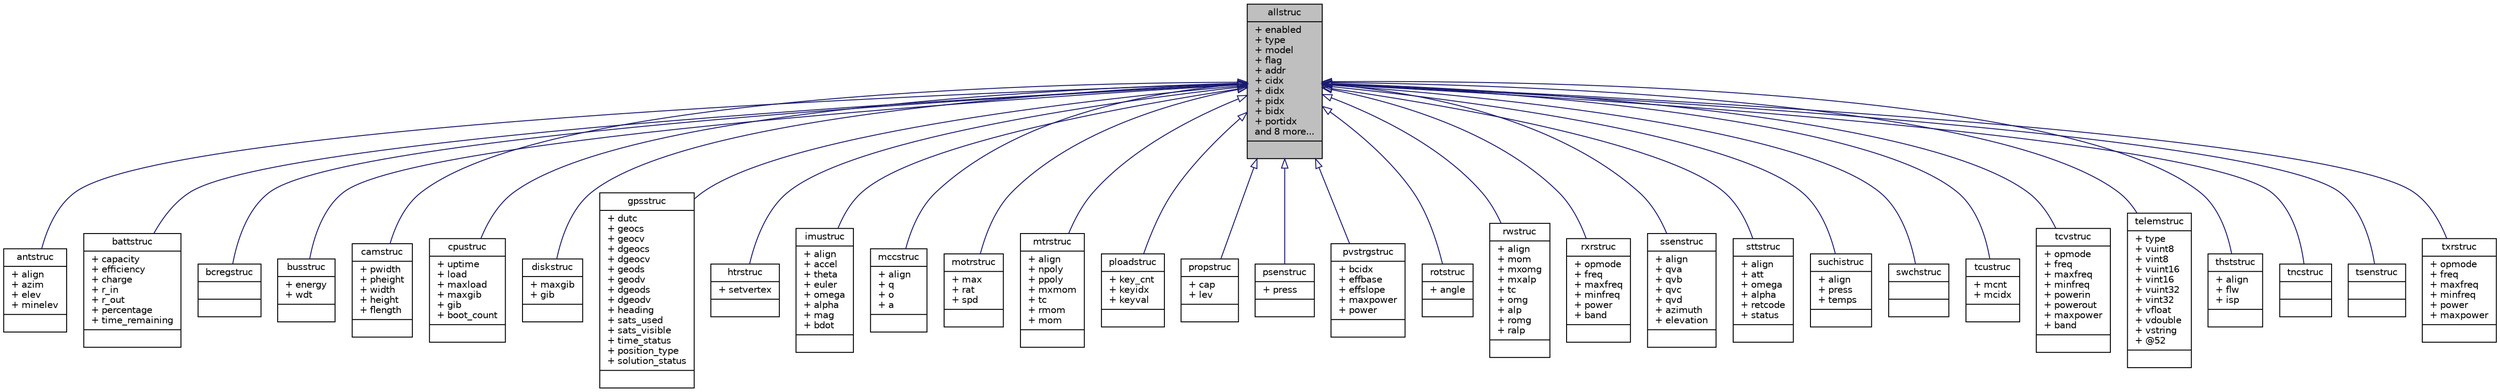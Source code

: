 digraph "allstruc"
{
 // INTERACTIVE_SVG=YES
  edge [fontname="Helvetica",fontsize="10",labelfontname="Helvetica",labelfontsize="10"];
  node [fontname="Helvetica",fontsize="10",shape=record];
  Node0 [label="{allstruc\n|+ enabled\l+ type\l+ model\l+ flag\l+ addr\l+ cidx\l+ didx\l+ pidx\l+ bidx\l+ portidx\land 8 more...\l|}",height=0.2,width=0.4,color="black", fillcolor="grey75", style="filled", fontcolor="black"];
  Node0 -> Node1 [dir="back",color="midnightblue",fontsize="10",style="solid",arrowtail="onormal",fontname="Helvetica"];
  Node1 [label="{antstruc\n|+ align\l+ azim\l+ elev\l+ minelev\l|}",height=0.2,width=0.4,color="black", fillcolor="white", style="filled",URL="$structantstruc.html",tooltip="Antenna information. "];
  Node0 -> Node2 [dir="back",color="midnightblue",fontsize="10",style="solid",arrowtail="onormal",fontname="Helvetica"];
  Node2 [label="{battstruc\n|+ capacity\l+ efficiency\l+ charge\l+ r_in\l+ r_out\l+ percentage\l+ time_remaining\l|}",height=0.2,width=0.4,color="black", fillcolor="white", style="filled",URL="$structbattstruc.html",tooltip="Battery (BATT) structure. "];
  Node0 -> Node3 [dir="back",color="midnightblue",fontsize="10",style="solid",arrowtail="onormal",fontname="Helvetica"];
  Node3 [label="{bcregstruc\n||}",height=0.2,width=0.4,color="black", fillcolor="white", style="filled",URL="$structbcregstruc.html",tooltip="BCREG (PV Regulator) Structure definition. "];
  Node0 -> Node4 [dir="back",color="midnightblue",fontsize="10",style="solid",arrowtail="onormal",fontname="Helvetica"];
  Node4 [label="{busstruc\n|+ energy\l+ wdt\l|}",height=0.2,width=0.4,color="black", fillcolor="white", style="filled",URL="$structbusstruc.html"];
  Node0 -> Node5 [dir="back",color="midnightblue",fontsize="10",style="solid",arrowtail="onormal",fontname="Helvetica"];
  Node5 [label="{camstruc\n|+ pwidth\l+ pheight\l+ width\l+ height\l+ flength\l|}",height=0.2,width=0.4,color="black", fillcolor="white", style="filled",URL="$structcamstruc.html"];
  Node0 -> Node6 [dir="back",color="midnightblue",fontsize="10",style="solid",arrowtail="onormal",fontname="Helvetica"];
  Node6 [label="{cpustruc\n|+ uptime\l+ load\l+ maxload\l+ maxgib\l+ gib\l+ boot_count\l|}",height=0.2,width=0.4,color="black", fillcolor="white", style="filled",URL="$structcpustruc.html",tooltip="CPU information. "];
  Node0 -> Node7 [dir="back",color="midnightblue",fontsize="10",style="solid",arrowtail="onormal",fontname="Helvetica"];
  Node7 [label="{diskstruc\n|+ maxgib\l+ gib\l|}",height=0.2,width=0.4,color="black", fillcolor="white", style="filled",URL="$structdiskstruc.html",tooltip="Disk information. "];
  Node0 -> Node8 [dir="back",color="midnightblue",fontsize="10",style="solid",arrowtail="onormal",fontname="Helvetica"];
  Node8 [label="{gpsstruc\n|+ dutc\l+ geocs\l+ geocv\l+ dgeocs\l+ dgeocv\l+ geods\l+ geodv\l+ dgeods\l+ dgeodv\l+ heading\l+ sats_used\l+ sats_visible\l+ time_status\l+ position_type\l+ solution_status\l|}",height=0.2,width=0.4,color="black", fillcolor="white", style="filled",URL="$structgpsstruc.html"];
  Node0 -> Node9 [dir="back",color="midnightblue",fontsize="10",style="solid",arrowtail="onormal",fontname="Helvetica"];
  Node9 [label="{htrstruc\n|+ setvertex\l|}",height=0.2,width=0.4,color="black", fillcolor="white", style="filled",URL="$structhtrstruc.html",tooltip="Heater Structure definition. "];
  Node0 -> Node10 [dir="back",color="midnightblue",fontsize="10",style="solid",arrowtail="onormal",fontname="Helvetica"];
  Node10 [label="{imustruc\n|+ align\l+ accel\l+ theta\l+ euler\l+ omega\l+ alpha\l+ mag\l+ bdot\l|}",height=0.2,width=0.4,color="black", fillcolor="white", style="filled",URL="$structimustruc.html",tooltip="Inertial Measurement Unit (IMU) structure. "];
  Node0 -> Node11 [dir="back",color="midnightblue",fontsize="10",style="solid",arrowtail="onormal",fontname="Helvetica"];
  Node11 [label="{mccstruc\n|+ align\l+ q\l+ o\l+ a\l|}",height=0.2,width=0.4,color="black", fillcolor="white", style="filled",URL="$structmccstruc.html",tooltip="Motion Capture Camera (MCC) Structure. "];
  Node0 -> Node12 [dir="back",color="midnightblue",fontsize="10",style="solid",arrowtail="onormal",fontname="Helvetica"];
  Node12 [label="{motrstruc\n|+ max\l+ rat\l+ spd\l|}",height=0.2,width=0.4,color="black", fillcolor="white", style="filled",URL="$structmotrstruc.html"];
  Node0 -> Node13 [dir="back",color="midnightblue",fontsize="10",style="solid",arrowtail="onormal",fontname="Helvetica"];
  Node13 [label="{mtrstruc\n|+ align\l+ npoly\l+ ppoly\l+ mxmom\l+ tc\l+ rmom\l+ mom\l|}",height=0.2,width=0.4,color="black", fillcolor="white", style="filled",URL="$structmtrstruc.html",tooltip="Magnetic Torque Rod structure: z axis is aligned with rod. "];
  Node0 -> Node14 [dir="back",color="midnightblue",fontsize="10",style="solid",arrowtail="onormal",fontname="Helvetica"];
  Node14 [label="{ploadstruc\n|+ key_cnt\l+ keyidx\l+ keyval\l|}",height=0.2,width=0.4,color="black", fillcolor="white", style="filled",URL="$structploadstruc.html",tooltip="Payload (PLOAD) structure. "];
  Node0 -> Node15 [dir="back",color="midnightblue",fontsize="10",style="solid",arrowtail="onormal",fontname="Helvetica"];
  Node15 [label="{propstruc\n|+ cap\l+ lev\l|}",height=0.2,width=0.4,color="black", fillcolor="white", style="filled",URL="$structpropstruc.html",tooltip="Propellant Tank (PROP) structure. "];
  Node0 -> Node16 [dir="back",color="midnightblue",fontsize="10",style="solid",arrowtail="onormal",fontname="Helvetica"];
  Node16 [label="{psenstruc\n|+ press\l|}",height=0.2,width=0.4,color="black", fillcolor="white", style="filled",URL="$structpsenstruc.html"];
  Node0 -> Node17 [dir="back",color="midnightblue",fontsize="10",style="solid",arrowtail="onormal",fontname="Helvetica"];
  Node17 [label="{pvstrgstruc\n|+ bcidx\l+ effbase\l+ effslope\l+ maxpower\l+ power\l|}",height=0.2,width=0.4,color="black", fillcolor="white", style="filled",URL="$structpvstrgstruc.html",tooltip="PV String (STRG) structure. "];
  Node0 -> Node18 [dir="back",color="midnightblue",fontsize="10",style="solid",arrowtail="onormal",fontname="Helvetica"];
  Node18 [label="{rotstruc\n|+ angle\l|}",height=0.2,width=0.4,color="black", fillcolor="white", style="filled",URL="$structrotstruc.html",tooltip="Rotor Structure definition. "];
  Node0 -> Node19 [dir="back",color="midnightblue",fontsize="10",style="solid",arrowtail="onormal",fontname="Helvetica"];
  Node19 [label="{rwstruc\n|+ align\l+ mom\l+ mxomg\l+ mxalp\l+ tc\l+ omg\l+ alp\l+ romg\l+ ralp\l|}",height=0.2,width=0.4,color="black", fillcolor="white", style="filled",URL="$structrwstruc.html",tooltip="Reaction Wheel structure: z axis is aligned with axis of rotation. "];
  Node0 -> Node20 [dir="back",color="midnightblue",fontsize="10",style="solid",arrowtail="onormal",fontname="Helvetica"];
  Node20 [label="{rxrstruc\n|+ opmode\l+ freq\l+ maxfreq\l+ minfreq\l+ power\l+ band\l|}",height=0.2,width=0.4,color="black", fillcolor="white", style="filled",URL="$structrxrstruc.html",tooltip="Receiver information. "];
  Node0 -> Node21 [dir="back",color="midnightblue",fontsize="10",style="solid",arrowtail="onormal",fontname="Helvetica"];
  Node21 [label="{ssenstruc\n|+ align\l+ qva\l+ qvb\l+ qvc\l+ qvd\l+ azimuth\l+ elevation\l|}",height=0.2,width=0.4,color="black", fillcolor="white", style="filled",URL="$structssenstruc.html",tooltip="Sun Sensor (SSEN) Sructure. "];
  Node0 -> Node22 [dir="back",color="midnightblue",fontsize="10",style="solid",arrowtail="onormal",fontname="Helvetica"];
  Node22 [label="{sttstruc\n|+ align\l+ att\l+ omega\l+ alpha\l+ retcode\l+ status\l|}",height=0.2,width=0.4,color="black", fillcolor="white", style="filled",URL="$structsttstruc.html",tooltip="Star Tracker (STT) Sructure. "];
  Node0 -> Node23 [dir="back",color="midnightblue",fontsize="10",style="solid",arrowtail="onormal",fontname="Helvetica"];
  Node23 [label="{suchistruc\n|+ align\l+ press\l+ temps\l|}",height=0.2,width=0.4,color="black", fillcolor="white", style="filled",URL="$structsuchistruc.html",tooltip="SUCHI Sructure. "];
  Node0 -> Node24 [dir="back",color="midnightblue",fontsize="10",style="solid",arrowtail="onormal",fontname="Helvetica"];
  Node24 [label="{swchstruc\n||}",height=0.2,width=0.4,color="black", fillcolor="white", style="filled",URL="$structswchstruc.html",tooltip="Switch Structure definition. "];
  Node0 -> Node25 [dir="back",color="midnightblue",fontsize="10",style="solid",arrowtail="onormal",fontname="Helvetica"];
  Node25 [label="{tcustruc\n|+ mcnt\l+ mcidx\l|}",height=0.2,width=0.4,color="black", fillcolor="white", style="filled",URL="$structtcustruc.html",tooltip="Torque Rod Control Unit. "];
  Node0 -> Node26 [dir="back",color="midnightblue",fontsize="10",style="solid",arrowtail="onormal",fontname="Helvetica"];
  Node26 [label="{tcvstruc\n|+ opmode\l+ freq\l+ maxfreq\l+ minfreq\l+ powerin\l+ powerout\l+ maxpower\l+ band\l|}",height=0.2,width=0.4,color="black", fillcolor="white", style="filled",URL="$structtcvstruc.html",tooltip="Transceiver information. "];
  Node0 -> Node27 [dir="back",color="midnightblue",fontsize="10",style="solid",arrowtail="onormal",fontname="Helvetica"];
  Node27 [label="{telemstruc\n|+ type\l+ vuint8\l+ vint8\l+ vuint16\l+ vint16\l+ vuint32\l+ vint32\l+ vfloat\l+ vdouble\l+ vstring\l+ @52\l|}",height=0.2,width=0.4,color="black", fillcolor="white", style="filled",URL="$structtelemstruc.html",tooltip="Telemetry (TELEM) structure. "];
  Node0 -> Node28 [dir="back",color="midnightblue",fontsize="10",style="solid",arrowtail="onormal",fontname="Helvetica"];
  Node28 [label="{thststruc\n|+ align\l+ flw\l+ isp\l|}",height=0.2,width=0.4,color="black", fillcolor="white", style="filled",URL="$structthststruc.html",tooltip="Thruster (THST) dynamic structure. "];
  Node0 -> Node29 [dir="back",color="midnightblue",fontsize="10",style="solid",arrowtail="onormal",fontname="Helvetica"];
  Node29 [label="{tncstruc\n||}",height=0.2,width=0.4,color="black", fillcolor="white", style="filled",URL="$structtncstruc.html",tooltip="TNC Structure definition. "];
  Node0 -> Node30 [dir="back",color="midnightblue",fontsize="10",style="solid",arrowtail="onormal",fontname="Helvetica"];
  Node30 [label="{tsenstruc\n||}",height=0.2,width=0.4,color="black", fillcolor="white", style="filled",URL="$structtsenstruc.html"];
  Node0 -> Node31 [dir="back",color="midnightblue",fontsize="10",style="solid",arrowtail="onormal",fontname="Helvetica"];
  Node31 [label="{txrstruc\n|+ opmode\l+ freq\l+ maxfreq\l+ minfreq\l+ power\l+ maxpower\l|}",height=0.2,width=0.4,color="black", fillcolor="white", style="filled",URL="$structtxrstruc.html",tooltip="Transmitter information. "];
}
